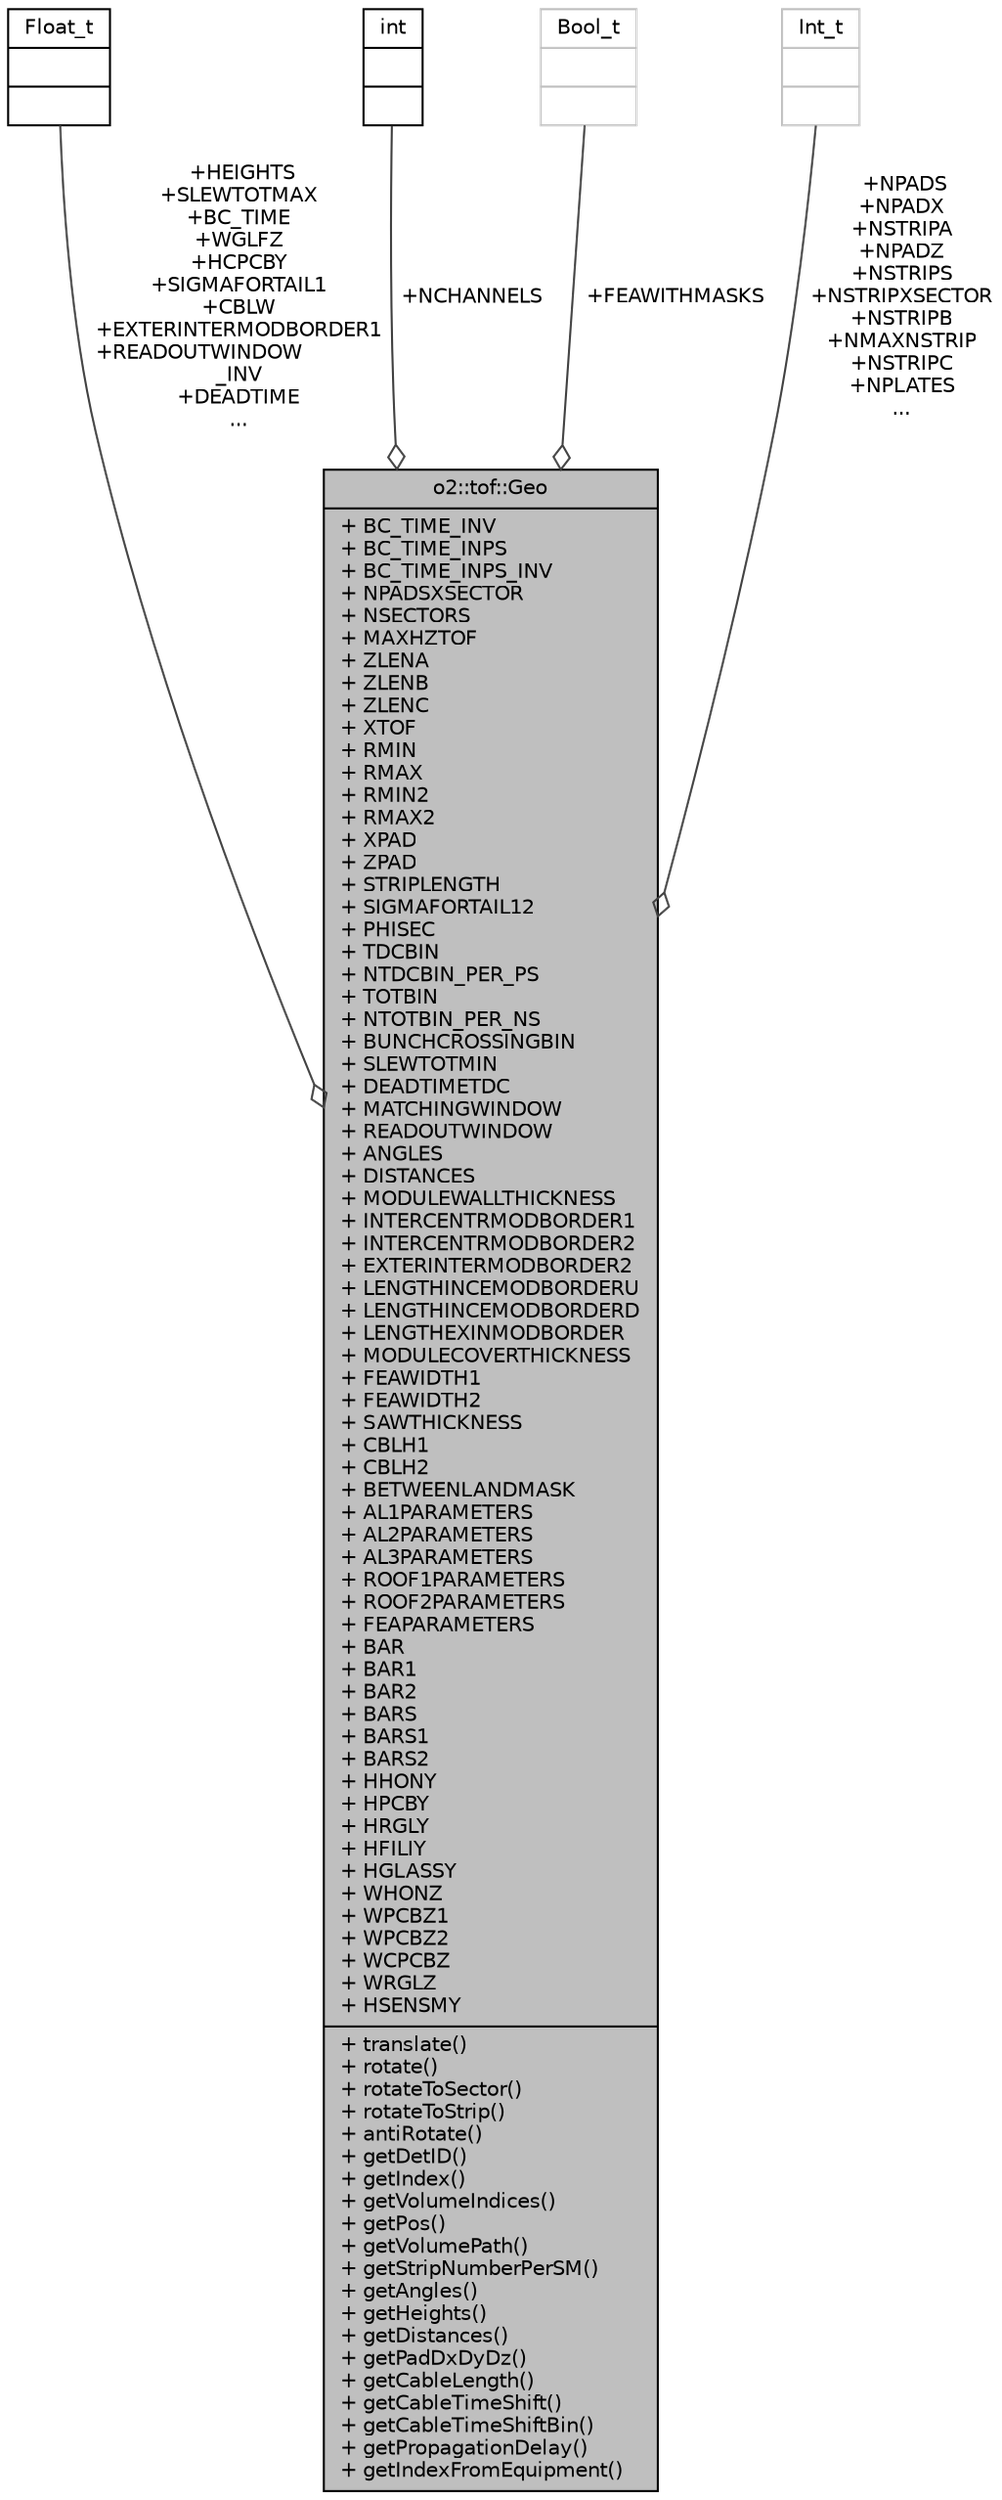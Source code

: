 digraph "o2::tof::Geo"
{
 // INTERACTIVE_SVG=YES
  bgcolor="transparent";
  edge [fontname="Helvetica",fontsize="10",labelfontname="Helvetica",labelfontsize="10"];
  node [fontname="Helvetica",fontsize="10",shape=record];
  Node1 [label="{o2::tof::Geo\n|+ BC_TIME_INV\l+ BC_TIME_INPS\l+ BC_TIME_INPS_INV\l+ NPADSXSECTOR\l+ NSECTORS\l+ MAXHZTOF\l+ ZLENA\l+ ZLENB\l+ ZLENC\l+ XTOF\l+ RMIN\l+ RMAX\l+ RMIN2\l+ RMAX2\l+ XPAD\l+ ZPAD\l+ STRIPLENGTH\l+ SIGMAFORTAIL12\l+ PHISEC\l+ TDCBIN\l+ NTDCBIN_PER_PS\l+ TOTBIN\l+ NTOTBIN_PER_NS\l+ BUNCHCROSSINGBIN\l+ SLEWTOTMIN\l+ DEADTIMETDC\l+ MATCHINGWINDOW\l+ READOUTWINDOW\l+ ANGLES\l+ DISTANCES\l+ MODULEWALLTHICKNESS\l+ INTERCENTRMODBORDER1\l+ INTERCENTRMODBORDER2\l+ EXTERINTERMODBORDER2\l+ LENGTHINCEMODBORDERU\l+ LENGTHINCEMODBORDERD\l+ LENGTHEXINMODBORDER\l+ MODULECOVERTHICKNESS\l+ FEAWIDTH1\l+ FEAWIDTH2\l+ SAWTHICKNESS\l+ CBLH1\l+ CBLH2\l+ BETWEENLANDMASK\l+ AL1PARAMETERS\l+ AL2PARAMETERS\l+ AL3PARAMETERS\l+ ROOF1PARAMETERS\l+ ROOF2PARAMETERS\l+ FEAPARAMETERS\l+ BAR\l+ BAR1\l+ BAR2\l+ BARS\l+ BARS1\l+ BARS2\l+ HHONY\l+ HPCBY\l+ HRGLY\l+ HFILIY\l+ HGLASSY\l+ WHONZ\l+ WPCBZ1\l+ WPCBZ2\l+ WCPCBZ\l+ WRGLZ\l+ HSENSMY\l|+ translate()\l+ rotate()\l+ rotateToSector()\l+ rotateToStrip()\l+ antiRotate()\l+ getDetID()\l+ getIndex()\l+ getVolumeIndices()\l+ getPos()\l+ getVolumePath()\l+ getStripNumberPerSM()\l+ getAngles()\l+ getHeights()\l+ getDistances()\l+ getPadDxDyDz()\l+ getCableLength()\l+ getCableTimeShift()\l+ getCableTimeShiftBin()\l+ getPropagationDelay()\l+ getIndexFromEquipment()\l}",height=0.2,width=0.4,color="black", fillcolor="grey75", style="filled" fontcolor="black"];
  Node2 -> Node1 [color="grey25",fontsize="10",style="solid",label=" +HEIGHTS\n+SLEWTOTMAX\n+BC_TIME\n+WGLFZ\n+HCPCBY\n+SIGMAFORTAIL1\n+CBLW\n+EXTERINTERMODBORDER1\n+READOUTWINDOW\l_INV\n+DEADTIME\n..." ,arrowhead="odiamond",fontname="Helvetica"];
  Node2 [label="{Float_t\n||}",height=0.2,width=0.4,color="black",URL="$d9/d7d/classFloat__t.html"];
  Node3 -> Node1 [color="grey25",fontsize="10",style="solid",label=" +NCHANNELS" ,arrowhead="odiamond",fontname="Helvetica"];
  Node3 [label="{int\n||}",height=0.2,width=0.4,color="black",URL="$d1/da0/classint.html"];
  Node4 -> Node1 [color="grey25",fontsize="10",style="solid",label=" +FEAWITHMASKS" ,arrowhead="odiamond",fontname="Helvetica"];
  Node4 [label="{Bool_t\n||}",height=0.2,width=0.4,color="grey75"];
  Node5 -> Node1 [color="grey25",fontsize="10",style="solid",label=" +NPADS\n+NPADX\n+NSTRIPA\n+NPADZ\n+NSTRIPS\n+NSTRIPXSECTOR\n+NSTRIPB\n+NMAXNSTRIP\n+NSTRIPC\n+NPLATES\n..." ,arrowhead="odiamond",fontname="Helvetica"];
  Node5 [label="{Int_t\n||}",height=0.2,width=0.4,color="grey75"];
}
